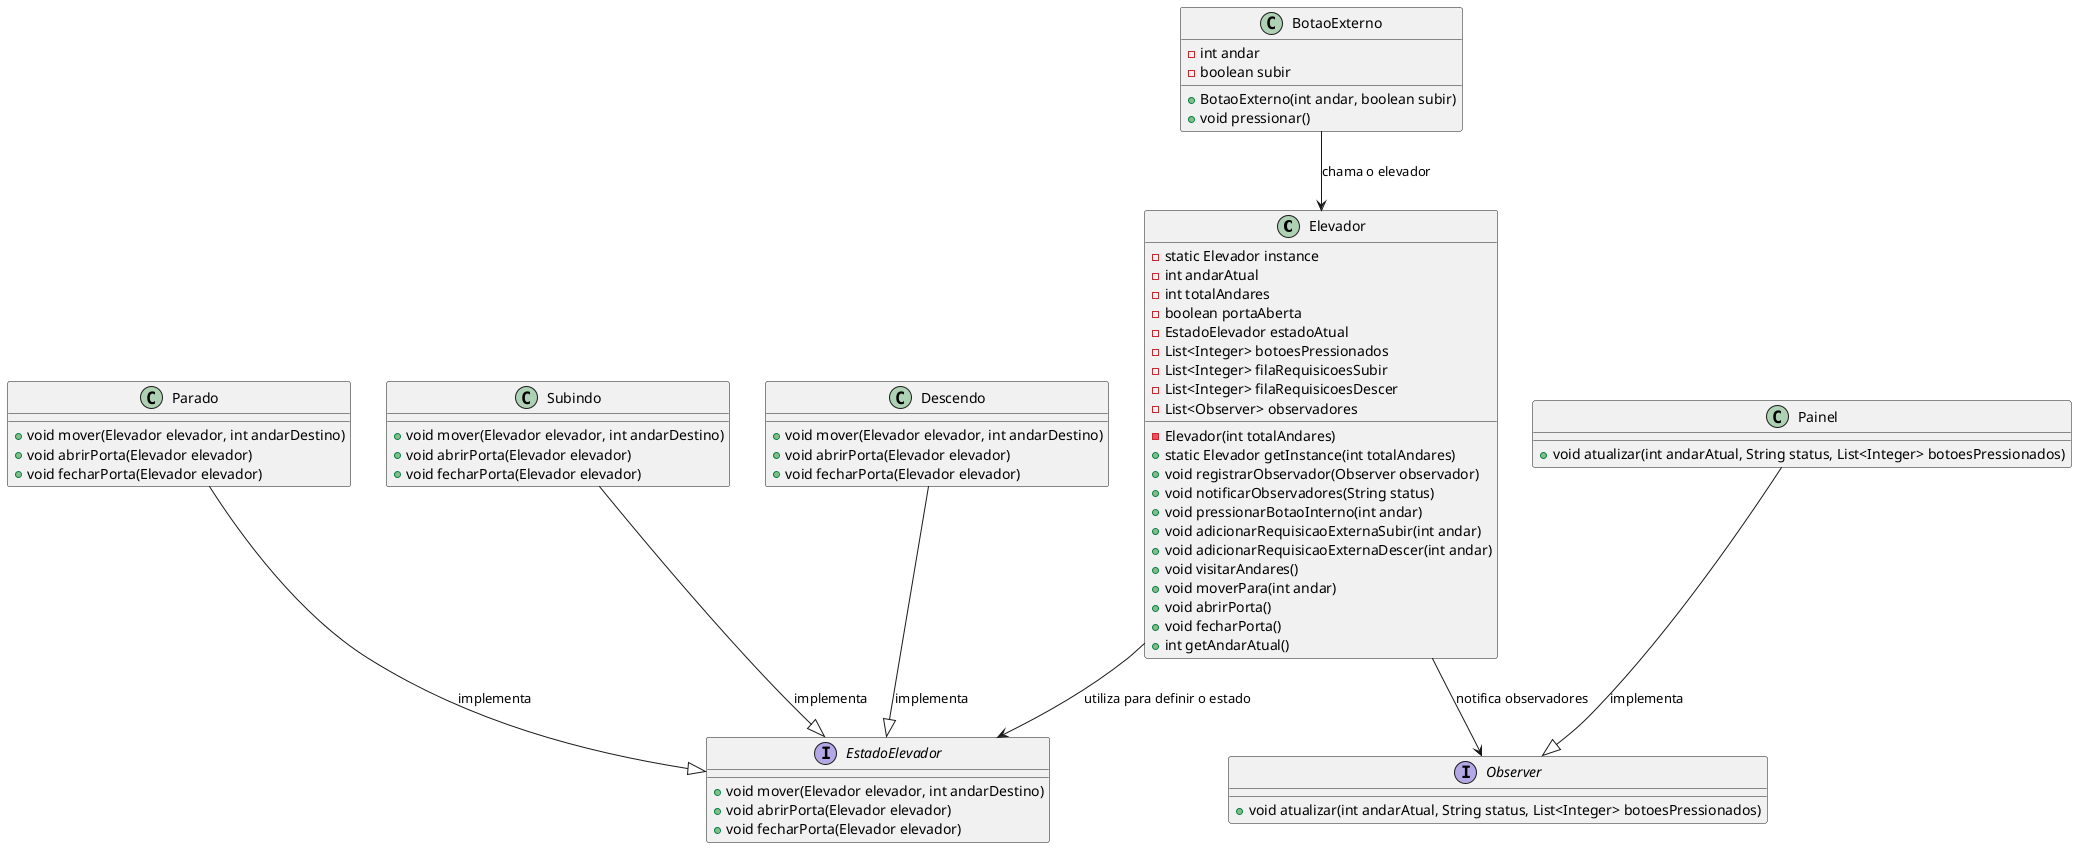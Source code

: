 @startuml

class Elevador {
    - static Elevador instance
    - int andarAtual
    - int totalAndares
    - boolean portaAberta
    - EstadoElevador estadoAtual
    - List<Integer> botoesPressionados
    - List<Integer> filaRequisicoesSubir
    - List<Integer> filaRequisicoesDescer
    - List<Observer> observadores
    - Elevador(int totalAndares)
    + static Elevador getInstance(int totalAndares)
    + void registrarObservador(Observer observador)
    + void notificarObservadores(String status)
    + void pressionarBotaoInterno(int andar)
    + void adicionarRequisicaoExternaSubir(int andar)
    + void adicionarRequisicaoExternaDescer(int andar)
    + void visitarAndares()
    + void moverPara(int andar)
    + void abrirPorta()
    + void fecharPorta()
    + int getAndarAtual()
}

interface EstadoElevador {
    + void mover(Elevador elevador, int andarDestino)
    + void abrirPorta(Elevador elevador)
    + void fecharPorta(Elevador elevador)
}

class Subindo {
    + void mover(Elevador elevador, int andarDestino)
    + void abrirPorta(Elevador elevador)
    + void fecharPorta(Elevador elevador)
}

class Descendo {
    + void mover(Elevador elevador, int andarDestino)
    + void abrirPorta(Elevador elevador)
    + void fecharPorta(Elevador elevador)
}

class Parado {
    + void mover(Elevador elevador, int andarDestino)
    + void abrirPorta(Elevador elevador)
    + void fecharPorta(Elevador elevador)
}

interface Observer {
    + void atualizar(int andarAtual, String status, List<Integer> botoesPressionados)
}

class Painel {
    + void atualizar(int andarAtual, String status, List<Integer> botoesPressionados)
}

class BotaoExterno {
    - int andar
    - boolean subir
    + BotaoExterno(int andar, boolean subir)
    + void pressionar()
}

Elevador --> EstadoElevador : "utiliza para definir o estado"
Elevador --> Observer : "notifica observadores"
Subindo --|> EstadoElevador : "implementa"
Descendo --|> EstadoElevador : "implementa"
Parado --|> EstadoElevador : "implementa"
Painel --|> Observer : "implementa"
BotaoExterno --> Elevador : "chama o elevador"

@enduml
